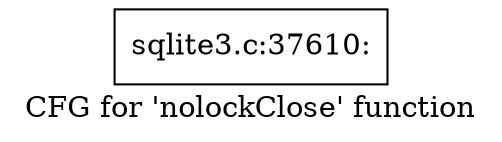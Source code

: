 digraph "CFG for 'nolockClose' function" {
	label="CFG for 'nolockClose' function";

	Node0x55c0f570c140 [shape=record,label="{sqlite3.c:37610:}"];
}
